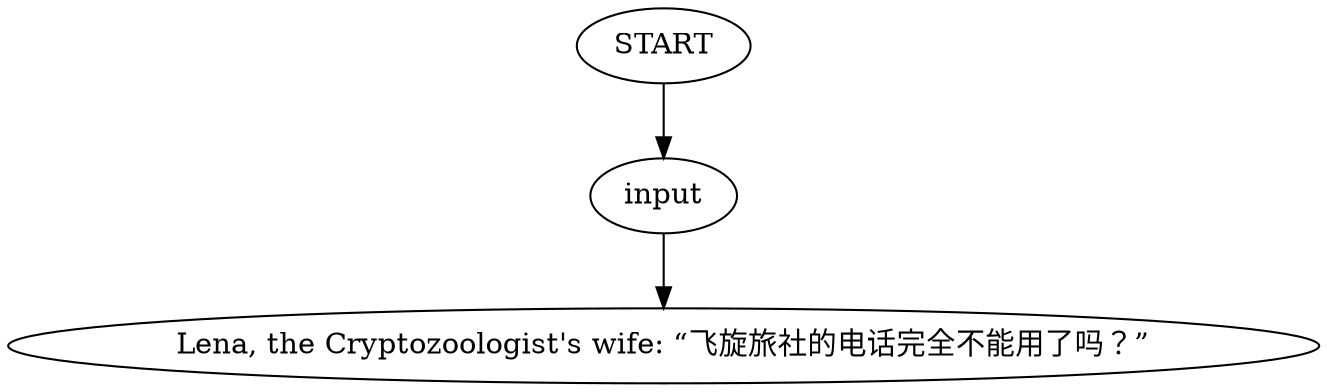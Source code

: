 # WHIRLING F1 / LENA barks
# Lena checks with Garte about the phone.
# ==================================================
digraph G {
	  0 [label="START"];
	  1 [label="input"];
	  2 [label="Lena, the Cryptozoologist's wife: “飞旋旅社的电话完全不能用了吗？”"];
	  0 -> 1
	  1 -> 2
}

